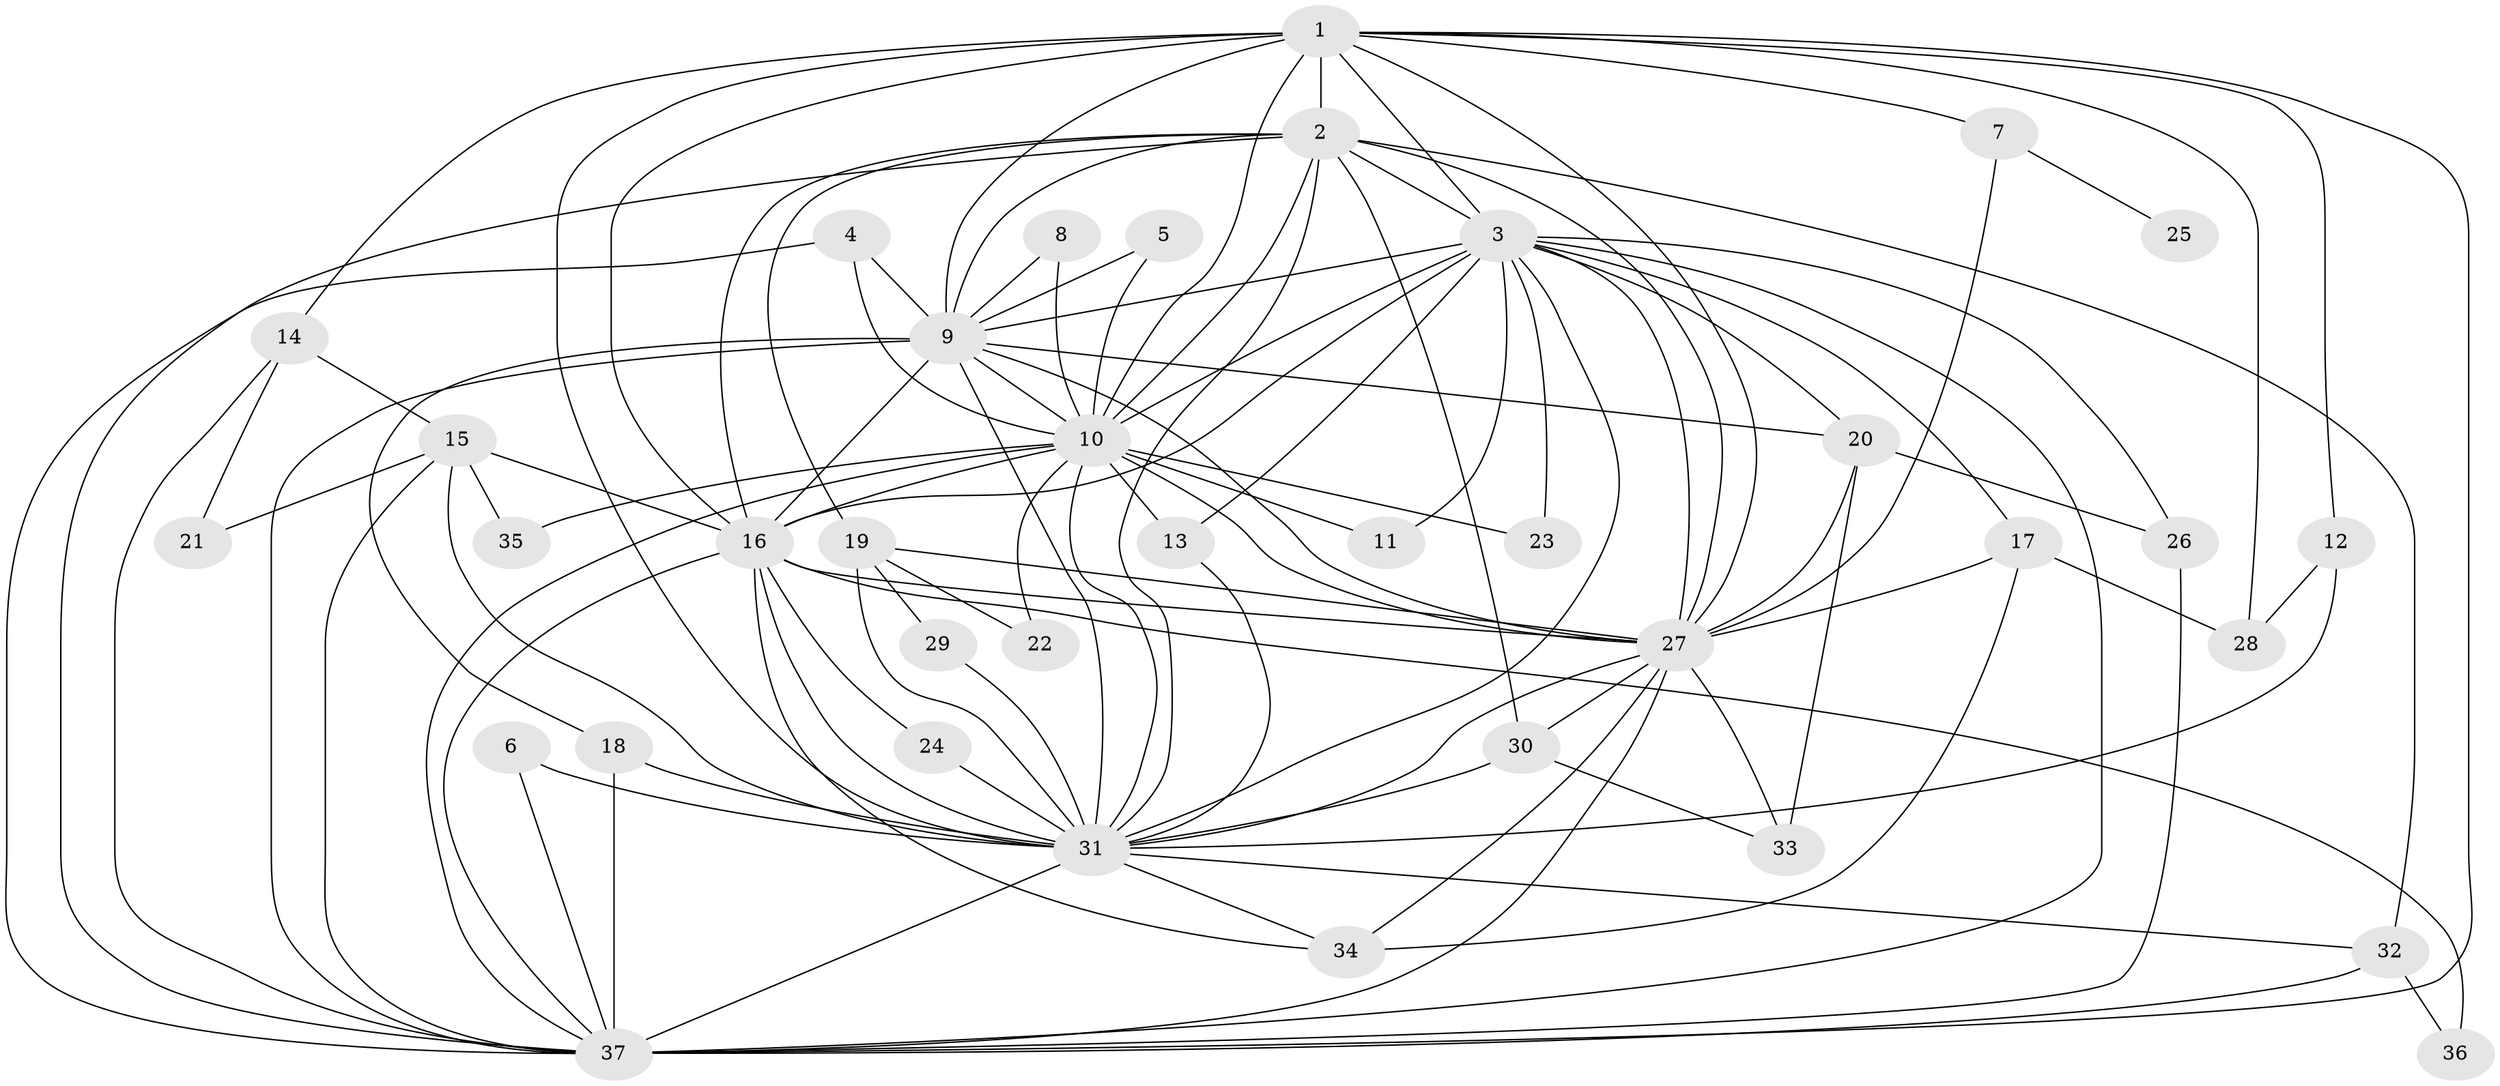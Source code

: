 // original degree distribution, {15: 0.03333333333333333, 22: 0.016666666666666666, 17: 0.016666666666666666, 16: 0.016666666666666666, 13: 0.03333333333333333, 12: 0.016666666666666666, 19: 0.016666666666666666, 18: 0.016666666666666666, 3: 0.11666666666666667, 2: 0.55, 4: 0.13333333333333333, 6: 0.016666666666666666, 5: 0.016666666666666666}
// Generated by graph-tools (version 1.1) at 2025/36/03/04/25 23:36:18]
// undirected, 37 vertices, 105 edges
graph export_dot {
  node [color=gray90,style=filled];
  1;
  2;
  3;
  4;
  5;
  6;
  7;
  8;
  9;
  10;
  11;
  12;
  13;
  14;
  15;
  16;
  17;
  18;
  19;
  20;
  21;
  22;
  23;
  24;
  25;
  26;
  27;
  28;
  29;
  30;
  31;
  32;
  33;
  34;
  35;
  36;
  37;
  1 -- 2 [weight=2.0];
  1 -- 3 [weight=3.0];
  1 -- 7 [weight=1.0];
  1 -- 9 [weight=2.0];
  1 -- 10 [weight=3.0];
  1 -- 12 [weight=1.0];
  1 -- 14 [weight=1.0];
  1 -- 16 [weight=2.0];
  1 -- 27 [weight=2.0];
  1 -- 28 [weight=1.0];
  1 -- 31 [weight=3.0];
  1 -- 37 [weight=2.0];
  2 -- 3 [weight=1.0];
  2 -- 9 [weight=2.0];
  2 -- 10 [weight=1.0];
  2 -- 16 [weight=1.0];
  2 -- 19 [weight=1.0];
  2 -- 27 [weight=1.0];
  2 -- 30 [weight=1.0];
  2 -- 31 [weight=1.0];
  2 -- 32 [weight=1.0];
  2 -- 37 [weight=1.0];
  3 -- 9 [weight=1.0];
  3 -- 10 [weight=1.0];
  3 -- 11 [weight=1.0];
  3 -- 13 [weight=1.0];
  3 -- 16 [weight=1.0];
  3 -- 17 [weight=1.0];
  3 -- 20 [weight=1.0];
  3 -- 23 [weight=1.0];
  3 -- 26 [weight=1.0];
  3 -- 27 [weight=1.0];
  3 -- 31 [weight=1.0];
  3 -- 37 [weight=1.0];
  4 -- 9 [weight=1.0];
  4 -- 10 [weight=1.0];
  4 -- 37 [weight=1.0];
  5 -- 9 [weight=1.0];
  5 -- 10 [weight=1.0];
  6 -- 31 [weight=1.0];
  6 -- 37 [weight=1.0];
  7 -- 25 [weight=1.0];
  7 -- 27 [weight=1.0];
  8 -- 9 [weight=1.0];
  8 -- 10 [weight=1.0];
  9 -- 10 [weight=1.0];
  9 -- 16 [weight=1.0];
  9 -- 18 [weight=1.0];
  9 -- 20 [weight=1.0];
  9 -- 27 [weight=1.0];
  9 -- 31 [weight=1.0];
  9 -- 37 [weight=1.0];
  10 -- 11 [weight=1.0];
  10 -- 13 [weight=1.0];
  10 -- 16 [weight=1.0];
  10 -- 22 [weight=1.0];
  10 -- 23 [weight=1.0];
  10 -- 27 [weight=1.0];
  10 -- 31 [weight=1.0];
  10 -- 35 [weight=1.0];
  10 -- 37 [weight=1.0];
  12 -- 28 [weight=1.0];
  12 -- 31 [weight=2.0];
  13 -- 31 [weight=1.0];
  14 -- 15 [weight=1.0];
  14 -- 21 [weight=1.0];
  14 -- 37 [weight=1.0];
  15 -- 16 [weight=1.0];
  15 -- 21 [weight=1.0];
  15 -- 31 [weight=1.0];
  15 -- 35 [weight=1.0];
  15 -- 37 [weight=1.0];
  16 -- 24 [weight=1.0];
  16 -- 27 [weight=3.0];
  16 -- 31 [weight=1.0];
  16 -- 34 [weight=1.0];
  16 -- 36 [weight=1.0];
  16 -- 37 [weight=1.0];
  17 -- 27 [weight=1.0];
  17 -- 28 [weight=1.0];
  17 -- 34 [weight=1.0];
  18 -- 31 [weight=1.0];
  18 -- 37 [weight=1.0];
  19 -- 22 [weight=1.0];
  19 -- 27 [weight=1.0];
  19 -- 29 [weight=1.0];
  19 -- 31 [weight=1.0];
  20 -- 26 [weight=1.0];
  20 -- 27 [weight=1.0];
  20 -- 33 [weight=1.0];
  24 -- 31 [weight=1.0];
  26 -- 37 [weight=1.0];
  27 -- 30 [weight=1.0];
  27 -- 31 [weight=1.0];
  27 -- 33 [weight=1.0];
  27 -- 34 [weight=1.0];
  27 -- 37 [weight=2.0];
  29 -- 31 [weight=1.0];
  30 -- 31 [weight=1.0];
  30 -- 33 [weight=1.0];
  31 -- 32 [weight=1.0];
  31 -- 34 [weight=1.0];
  31 -- 37 [weight=1.0];
  32 -- 36 [weight=1.0];
  32 -- 37 [weight=1.0];
}

